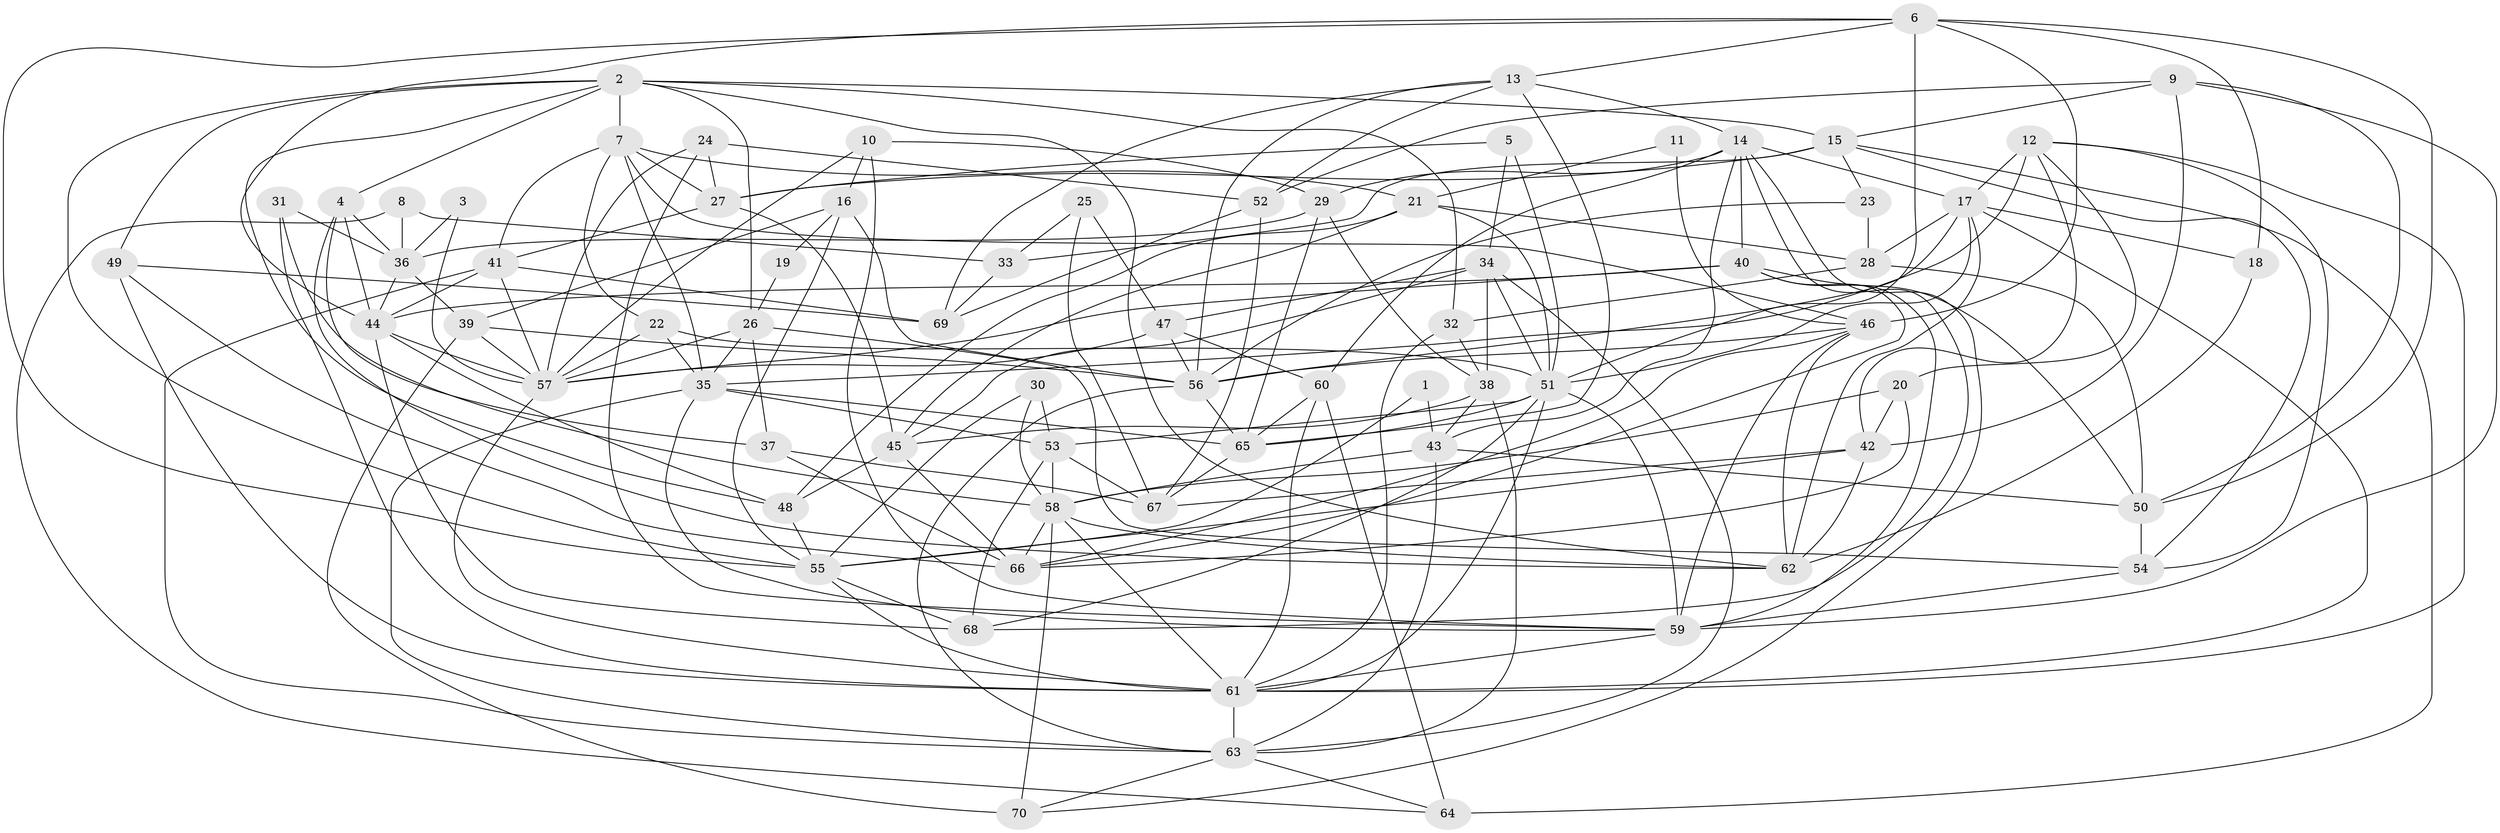 // original degree distribution, {6: 0.08571428571428572, 2: 0.14285714285714285, 5: 0.2357142857142857, 4: 0.2642857142857143, 3: 0.2357142857142857, 7: 0.02857142857142857, 8: 0.007142857142857143}
// Generated by graph-tools (version 1.1) at 2025/26/03/09/25 03:26:17]
// undirected, 70 vertices, 200 edges
graph export_dot {
graph [start="1"]
  node [color=gray90,style=filled];
  1;
  2;
  3;
  4;
  5;
  6;
  7;
  8;
  9;
  10;
  11;
  12;
  13;
  14;
  15;
  16;
  17;
  18;
  19;
  20;
  21;
  22;
  23;
  24;
  25;
  26;
  27;
  28;
  29;
  30;
  31;
  32;
  33;
  34;
  35;
  36;
  37;
  38;
  39;
  40;
  41;
  42;
  43;
  44;
  45;
  46;
  47;
  48;
  49;
  50;
  51;
  52;
  53;
  54;
  55;
  56;
  57;
  58;
  59;
  60;
  61;
  62;
  63;
  64;
  65;
  66;
  67;
  68;
  69;
  70;
  1 -- 43 [weight=1.0];
  1 -- 55 [weight=1.0];
  2 -- 4 [weight=1.0];
  2 -- 7 [weight=1.0];
  2 -- 15 [weight=1.0];
  2 -- 26 [weight=1.0];
  2 -- 32 [weight=1.0];
  2 -- 48 [weight=1.0];
  2 -- 49 [weight=1.0];
  2 -- 55 [weight=1.0];
  2 -- 62 [weight=1.0];
  3 -- 36 [weight=1.0];
  3 -- 57 [weight=1.0];
  4 -- 36 [weight=1.0];
  4 -- 37 [weight=1.0];
  4 -- 44 [weight=1.0];
  4 -- 62 [weight=1.0];
  5 -- 27 [weight=1.0];
  5 -- 34 [weight=1.0];
  5 -- 51 [weight=1.0];
  6 -- 13 [weight=1.0];
  6 -- 18 [weight=1.0];
  6 -- 44 [weight=1.0];
  6 -- 46 [weight=1.0];
  6 -- 50 [weight=1.0];
  6 -- 51 [weight=1.0];
  6 -- 55 [weight=1.0];
  7 -- 21 [weight=1.0];
  7 -- 22 [weight=1.0];
  7 -- 27 [weight=1.0];
  7 -- 35 [weight=1.0];
  7 -- 41 [weight=1.0];
  7 -- 46 [weight=1.0];
  8 -- 33 [weight=1.0];
  8 -- 36 [weight=1.0];
  8 -- 64 [weight=1.0];
  9 -- 15 [weight=1.0];
  9 -- 42 [weight=1.0];
  9 -- 50 [weight=1.0];
  9 -- 52 [weight=2.0];
  9 -- 59 [weight=1.0];
  10 -- 16 [weight=1.0];
  10 -- 29 [weight=1.0];
  10 -- 57 [weight=1.0];
  10 -- 59 [weight=1.0];
  11 -- 21 [weight=1.0];
  11 -- 46 [weight=1.0];
  12 -- 17 [weight=1.0];
  12 -- 20 [weight=1.0];
  12 -- 35 [weight=1.0];
  12 -- 42 [weight=1.0];
  12 -- 54 [weight=1.0];
  12 -- 61 [weight=1.0];
  13 -- 14 [weight=1.0];
  13 -- 52 [weight=1.0];
  13 -- 56 [weight=1.0];
  13 -- 65 [weight=1.0];
  13 -- 69 [weight=1.0];
  14 -- 17 [weight=1.0];
  14 -- 29 [weight=1.0];
  14 -- 40 [weight=1.0];
  14 -- 43 [weight=1.0];
  14 -- 60 [weight=1.0];
  14 -- 68 [weight=1.0];
  14 -- 70 [weight=1.0];
  15 -- 23 [weight=1.0];
  15 -- 27 [weight=1.0];
  15 -- 33 [weight=2.0];
  15 -- 54 [weight=1.0];
  15 -- 64 [weight=1.0];
  16 -- 19 [weight=1.0];
  16 -- 39 [weight=1.0];
  16 -- 55 [weight=1.0];
  16 -- 56 [weight=1.0];
  17 -- 18 [weight=1.0];
  17 -- 28 [weight=1.0];
  17 -- 51 [weight=1.0];
  17 -- 56 [weight=1.0];
  17 -- 61 [weight=1.0];
  17 -- 62 [weight=1.0];
  18 -- 62 [weight=1.0];
  19 -- 26 [weight=1.0];
  20 -- 42 [weight=1.0];
  20 -- 58 [weight=1.0];
  20 -- 66 [weight=1.0];
  21 -- 28 [weight=1.0];
  21 -- 45 [weight=1.0];
  21 -- 48 [weight=1.0];
  21 -- 51 [weight=2.0];
  22 -- 35 [weight=1.0];
  22 -- 51 [weight=1.0];
  22 -- 57 [weight=1.0];
  23 -- 28 [weight=1.0];
  23 -- 56 [weight=1.0];
  24 -- 27 [weight=1.0];
  24 -- 52 [weight=1.0];
  24 -- 57 [weight=1.0];
  24 -- 59 [weight=1.0];
  25 -- 33 [weight=1.0];
  25 -- 47 [weight=1.0];
  25 -- 67 [weight=1.0];
  26 -- 35 [weight=1.0];
  26 -- 37 [weight=1.0];
  26 -- 54 [weight=1.0];
  26 -- 57 [weight=1.0];
  27 -- 41 [weight=1.0];
  27 -- 45 [weight=1.0];
  28 -- 32 [weight=1.0];
  28 -- 50 [weight=1.0];
  29 -- 36 [weight=1.0];
  29 -- 38 [weight=1.0];
  29 -- 65 [weight=1.0];
  30 -- 53 [weight=1.0];
  30 -- 55 [weight=1.0];
  30 -- 58 [weight=1.0];
  31 -- 36 [weight=1.0];
  31 -- 58 [weight=1.0];
  31 -- 61 [weight=1.0];
  32 -- 38 [weight=1.0];
  32 -- 61 [weight=1.0];
  33 -- 69 [weight=1.0];
  34 -- 38 [weight=1.0];
  34 -- 45 [weight=1.0];
  34 -- 47 [weight=1.0];
  34 -- 51 [weight=1.0];
  34 -- 63 [weight=1.0];
  35 -- 53 [weight=1.0];
  35 -- 59 [weight=1.0];
  35 -- 63 [weight=1.0];
  35 -- 65 [weight=1.0];
  36 -- 39 [weight=1.0];
  36 -- 44 [weight=1.0];
  37 -- 66 [weight=1.0];
  37 -- 67 [weight=1.0];
  38 -- 43 [weight=1.0];
  38 -- 45 [weight=1.0];
  38 -- 63 [weight=1.0];
  39 -- 56 [weight=2.0];
  39 -- 57 [weight=1.0];
  39 -- 70 [weight=1.0];
  40 -- 44 [weight=1.0];
  40 -- 50 [weight=1.0];
  40 -- 57 [weight=1.0];
  40 -- 59 [weight=1.0];
  40 -- 66 [weight=1.0];
  41 -- 44 [weight=1.0];
  41 -- 57 [weight=2.0];
  41 -- 63 [weight=1.0];
  41 -- 69 [weight=1.0];
  42 -- 55 [weight=1.0];
  42 -- 62 [weight=1.0];
  42 -- 67 [weight=1.0];
  43 -- 50 [weight=1.0];
  43 -- 58 [weight=1.0];
  43 -- 63 [weight=1.0];
  44 -- 48 [weight=1.0];
  44 -- 57 [weight=1.0];
  44 -- 68 [weight=1.0];
  45 -- 48 [weight=1.0];
  45 -- 66 [weight=1.0];
  46 -- 56 [weight=1.0];
  46 -- 59 [weight=1.0];
  46 -- 62 [weight=1.0];
  46 -- 66 [weight=1.0];
  47 -- 56 [weight=1.0];
  47 -- 57 [weight=1.0];
  47 -- 60 [weight=2.0];
  48 -- 55 [weight=1.0];
  49 -- 61 [weight=1.0];
  49 -- 66 [weight=1.0];
  49 -- 69 [weight=2.0];
  50 -- 54 [weight=1.0];
  51 -- 53 [weight=1.0];
  51 -- 59 [weight=2.0];
  51 -- 61 [weight=1.0];
  51 -- 65 [weight=1.0];
  51 -- 68 [weight=1.0];
  52 -- 67 [weight=1.0];
  52 -- 69 [weight=1.0];
  53 -- 58 [weight=1.0];
  53 -- 67 [weight=1.0];
  53 -- 68 [weight=1.0];
  54 -- 59 [weight=1.0];
  55 -- 61 [weight=2.0];
  55 -- 68 [weight=1.0];
  56 -- 63 [weight=1.0];
  56 -- 65 [weight=1.0];
  57 -- 61 [weight=1.0];
  58 -- 61 [weight=1.0];
  58 -- 62 [weight=1.0];
  58 -- 66 [weight=1.0];
  58 -- 70 [weight=1.0];
  59 -- 61 [weight=1.0];
  60 -- 61 [weight=1.0];
  60 -- 64 [weight=1.0];
  60 -- 65 [weight=1.0];
  61 -- 63 [weight=1.0];
  63 -- 64 [weight=1.0];
  63 -- 70 [weight=1.0];
  65 -- 67 [weight=1.0];
}
